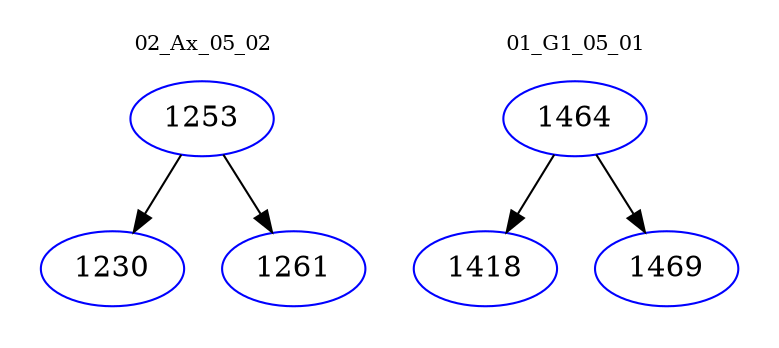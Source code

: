 digraph{
subgraph cluster_0 {
color = white
label = "02_Ax_05_02";
fontsize=10;
T0_1253 [label="1253", color="blue"]
T0_1253 -> T0_1230 [color="black"]
T0_1230 [label="1230", color="blue"]
T0_1253 -> T0_1261 [color="black"]
T0_1261 [label="1261", color="blue"]
}
subgraph cluster_1 {
color = white
label = "01_G1_05_01";
fontsize=10;
T1_1464 [label="1464", color="blue"]
T1_1464 -> T1_1418 [color="black"]
T1_1418 [label="1418", color="blue"]
T1_1464 -> T1_1469 [color="black"]
T1_1469 [label="1469", color="blue"]
}
}
